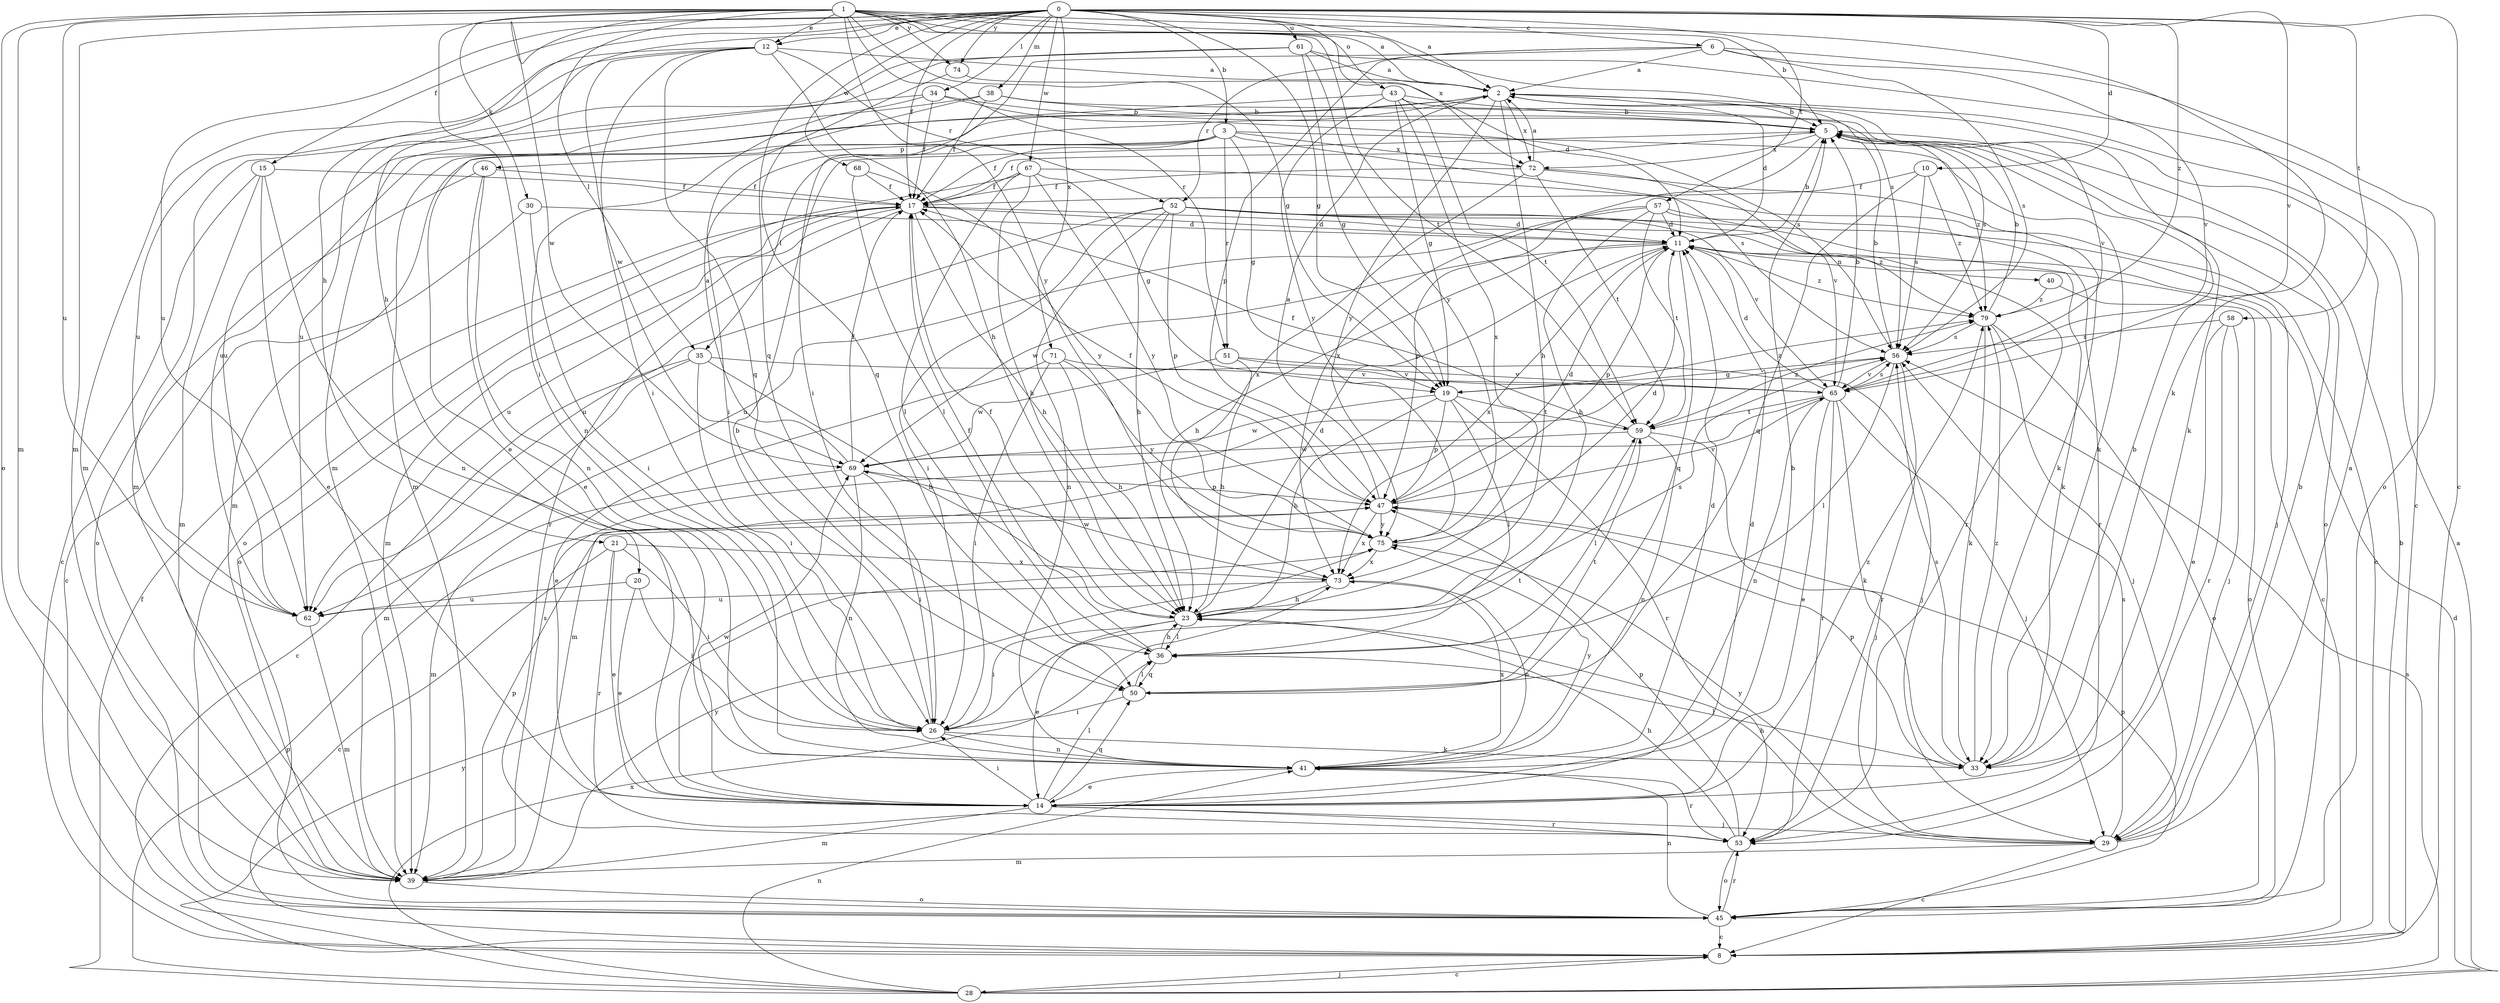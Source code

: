 strict digraph  {
0;
1;
2;
3;
5;
6;
8;
10;
11;
12;
14;
15;
17;
19;
20;
21;
23;
26;
28;
29;
30;
33;
34;
35;
36;
38;
39;
40;
41;
43;
45;
46;
47;
50;
51;
52;
53;
56;
57;
58;
59;
61;
62;
65;
67;
68;
69;
71;
72;
73;
74;
75;
79;
0 -> 2  [label=a];
0 -> 3  [label=b];
0 -> 6  [label=c];
0 -> 8  [label=c];
0 -> 10  [label=d];
0 -> 12  [label=e];
0 -> 15  [label=f];
0 -> 17  [label=f];
0 -> 19  [label=g];
0 -> 20  [label=h];
0 -> 21  [label=h];
0 -> 34  [label=l];
0 -> 38  [label=m];
0 -> 39  [label=m];
0 -> 43  [label=o];
0 -> 50  [label=q];
0 -> 57  [label=t];
0 -> 58  [label=t];
0 -> 61  [label=u];
0 -> 62  [label=u];
0 -> 65  [label=v];
0 -> 67  [label=w];
0 -> 68  [label=w];
0 -> 71  [label=x];
0 -> 74  [label=y];
0 -> 79  [label=z];
1 -> 2  [label=a];
1 -> 5  [label=b];
1 -> 12  [label=e];
1 -> 19  [label=g];
1 -> 26  [label=i];
1 -> 30  [label=k];
1 -> 33  [label=k];
1 -> 35  [label=l];
1 -> 39  [label=m];
1 -> 45  [label=o];
1 -> 51  [label=r];
1 -> 56  [label=s];
1 -> 59  [label=t];
1 -> 62  [label=u];
1 -> 69  [label=w];
1 -> 72  [label=x];
1 -> 74  [label=y];
1 -> 75  [label=y];
2 -> 5  [label=b];
2 -> 11  [label=d];
2 -> 14  [label=e];
2 -> 23  [label=h];
2 -> 33  [label=k];
2 -> 62  [label=u];
2 -> 72  [label=x];
2 -> 75  [label=y];
3 -> 17  [label=f];
3 -> 19  [label=g];
3 -> 33  [label=k];
3 -> 35  [label=l];
3 -> 39  [label=m];
3 -> 46  [label=p];
3 -> 51  [label=r];
3 -> 56  [label=s];
3 -> 72  [label=x];
5 -> 17  [label=f];
5 -> 45  [label=o];
5 -> 72  [label=x];
5 -> 73  [label=x];
5 -> 79  [label=z];
6 -> 2  [label=a];
6 -> 26  [label=i];
6 -> 45  [label=o];
6 -> 47  [label=p];
6 -> 52  [label=r];
6 -> 56  [label=s];
6 -> 65  [label=v];
8 -> 5  [label=b];
8 -> 28  [label=j];
10 -> 17  [label=f];
10 -> 50  [label=q];
10 -> 56  [label=s];
10 -> 79  [label=z];
11 -> 5  [label=b];
11 -> 8  [label=c];
11 -> 23  [label=h];
11 -> 40  [label=n];
11 -> 47  [label=p];
11 -> 50  [label=q];
11 -> 69  [label=w];
11 -> 73  [label=x];
11 -> 79  [label=z];
12 -> 2  [label=a];
12 -> 23  [label=h];
12 -> 26  [label=i];
12 -> 39  [label=m];
12 -> 50  [label=q];
12 -> 52  [label=r];
12 -> 62  [label=u];
12 -> 69  [label=w];
14 -> 5  [label=b];
14 -> 11  [label=d];
14 -> 26  [label=i];
14 -> 29  [label=j];
14 -> 36  [label=l];
14 -> 39  [label=m];
14 -> 50  [label=q];
14 -> 53  [label=r];
14 -> 69  [label=w];
14 -> 79  [label=z];
15 -> 8  [label=c];
15 -> 14  [label=e];
15 -> 17  [label=f];
15 -> 39  [label=m];
15 -> 41  [label=n];
17 -> 11  [label=d];
17 -> 23  [label=h];
17 -> 39  [label=m];
17 -> 45  [label=o];
17 -> 53  [label=r];
17 -> 62  [label=u];
17 -> 79  [label=z];
19 -> 23  [label=h];
19 -> 36  [label=l];
19 -> 47  [label=p];
19 -> 53  [label=r];
19 -> 59  [label=t];
19 -> 69  [label=w];
19 -> 79  [label=z];
20 -> 14  [label=e];
20 -> 26  [label=i];
20 -> 62  [label=u];
21 -> 8  [label=c];
21 -> 14  [label=e];
21 -> 26  [label=i];
21 -> 53  [label=r];
21 -> 73  [label=x];
23 -> 11  [label=d];
23 -> 14  [label=e];
23 -> 17  [label=f];
23 -> 26  [label=i];
23 -> 36  [label=l];
23 -> 56  [label=s];
26 -> 5  [label=b];
26 -> 33  [label=k];
26 -> 41  [label=n];
26 -> 59  [label=t];
28 -> 2  [label=a];
28 -> 8  [label=c];
28 -> 11  [label=d];
28 -> 17  [label=f];
28 -> 41  [label=n];
28 -> 47  [label=p];
28 -> 56  [label=s];
28 -> 73  [label=x];
28 -> 75  [label=y];
29 -> 2  [label=a];
29 -> 5  [label=b];
29 -> 8  [label=c];
29 -> 23  [label=h];
29 -> 39  [label=m];
29 -> 56  [label=s];
29 -> 75  [label=y];
30 -> 8  [label=c];
30 -> 11  [label=d];
30 -> 26  [label=i];
33 -> 5  [label=b];
33 -> 36  [label=l];
33 -> 47  [label=p];
33 -> 56  [label=s];
33 -> 79  [label=z];
34 -> 5  [label=b];
34 -> 17  [label=f];
34 -> 39  [label=m];
34 -> 41  [label=n];
34 -> 56  [label=s];
35 -> 8  [label=c];
35 -> 23  [label=h];
35 -> 26  [label=i];
35 -> 39  [label=m];
35 -> 65  [label=v];
36 -> 17  [label=f];
36 -> 23  [label=h];
36 -> 50  [label=q];
38 -> 5  [label=b];
38 -> 17  [label=f];
38 -> 26  [label=i];
38 -> 56  [label=s];
38 -> 62  [label=u];
39 -> 45  [label=o];
39 -> 47  [label=p];
39 -> 56  [label=s];
39 -> 75  [label=y];
40 -> 45  [label=o];
40 -> 79  [label=z];
41 -> 11  [label=d];
41 -> 14  [label=e];
41 -> 53  [label=r];
41 -> 73  [label=x];
41 -> 75  [label=y];
43 -> 5  [label=b];
43 -> 19  [label=g];
43 -> 39  [label=m];
43 -> 59  [label=t];
43 -> 65  [label=v];
43 -> 73  [label=x];
43 -> 75  [label=y];
45 -> 8  [label=c];
45 -> 41  [label=n];
45 -> 47  [label=p];
45 -> 53  [label=r];
46 -> 14  [label=e];
46 -> 17  [label=f];
46 -> 41  [label=n];
46 -> 45  [label=o];
47 -> 2  [label=a];
47 -> 11  [label=d];
47 -> 17  [label=f];
47 -> 65  [label=v];
47 -> 73  [label=x];
47 -> 75  [label=y];
50 -> 26  [label=i];
50 -> 36  [label=l];
50 -> 59  [label=t];
51 -> 23  [label=h];
51 -> 29  [label=j];
51 -> 65  [label=v];
51 -> 69  [label=w];
52 -> 11  [label=d];
52 -> 23  [label=h];
52 -> 26  [label=i];
52 -> 29  [label=j];
52 -> 41  [label=n];
52 -> 47  [label=p];
52 -> 53  [label=r];
52 -> 62  [label=u];
52 -> 65  [label=v];
53 -> 23  [label=h];
53 -> 45  [label=o];
53 -> 47  [label=p];
56 -> 5  [label=b];
56 -> 19  [label=g];
56 -> 36  [label=l];
56 -> 53  [label=r];
56 -> 65  [label=v];
57 -> 11  [label=d];
57 -> 23  [label=h];
57 -> 33  [label=k];
57 -> 47  [label=p];
57 -> 53  [label=r];
57 -> 59  [label=t];
57 -> 62  [label=u];
58 -> 14  [label=e];
58 -> 29  [label=j];
58 -> 53  [label=r];
58 -> 56  [label=s];
59 -> 17  [label=f];
59 -> 29  [label=j];
59 -> 36  [label=l];
59 -> 41  [label=n];
59 -> 69  [label=w];
59 -> 79  [label=z];
61 -> 2  [label=a];
61 -> 8  [label=c];
61 -> 19  [label=g];
61 -> 39  [label=m];
61 -> 62  [label=u];
61 -> 75  [label=y];
62 -> 39  [label=m];
65 -> 5  [label=b];
65 -> 11  [label=d];
65 -> 14  [label=e];
65 -> 29  [label=j];
65 -> 33  [label=k];
65 -> 39  [label=m];
65 -> 41  [label=n];
65 -> 53  [label=r];
65 -> 56  [label=s];
65 -> 59  [label=t];
67 -> 17  [label=f];
67 -> 19  [label=g];
67 -> 23  [label=h];
67 -> 33  [label=k];
67 -> 36  [label=l];
67 -> 45  [label=o];
67 -> 75  [label=y];
68 -> 17  [label=f];
68 -> 36  [label=l];
68 -> 75  [label=y];
69 -> 2  [label=a];
69 -> 17  [label=f];
69 -> 26  [label=i];
69 -> 39  [label=m];
69 -> 41  [label=n];
69 -> 47  [label=p];
71 -> 14  [label=e];
71 -> 23  [label=h];
71 -> 26  [label=i];
71 -> 65  [label=v];
71 -> 75  [label=y];
72 -> 2  [label=a];
72 -> 8  [label=c];
72 -> 17  [label=f];
72 -> 59  [label=t];
72 -> 65  [label=v];
72 -> 73  [label=x];
73 -> 23  [label=h];
73 -> 41  [label=n];
73 -> 62  [label=u];
73 -> 69  [label=w];
74 -> 11  [label=d];
74 -> 50  [label=q];
75 -> 11  [label=d];
75 -> 73  [label=x];
79 -> 5  [label=b];
79 -> 29  [label=j];
79 -> 33  [label=k];
79 -> 45  [label=o];
79 -> 56  [label=s];
}
